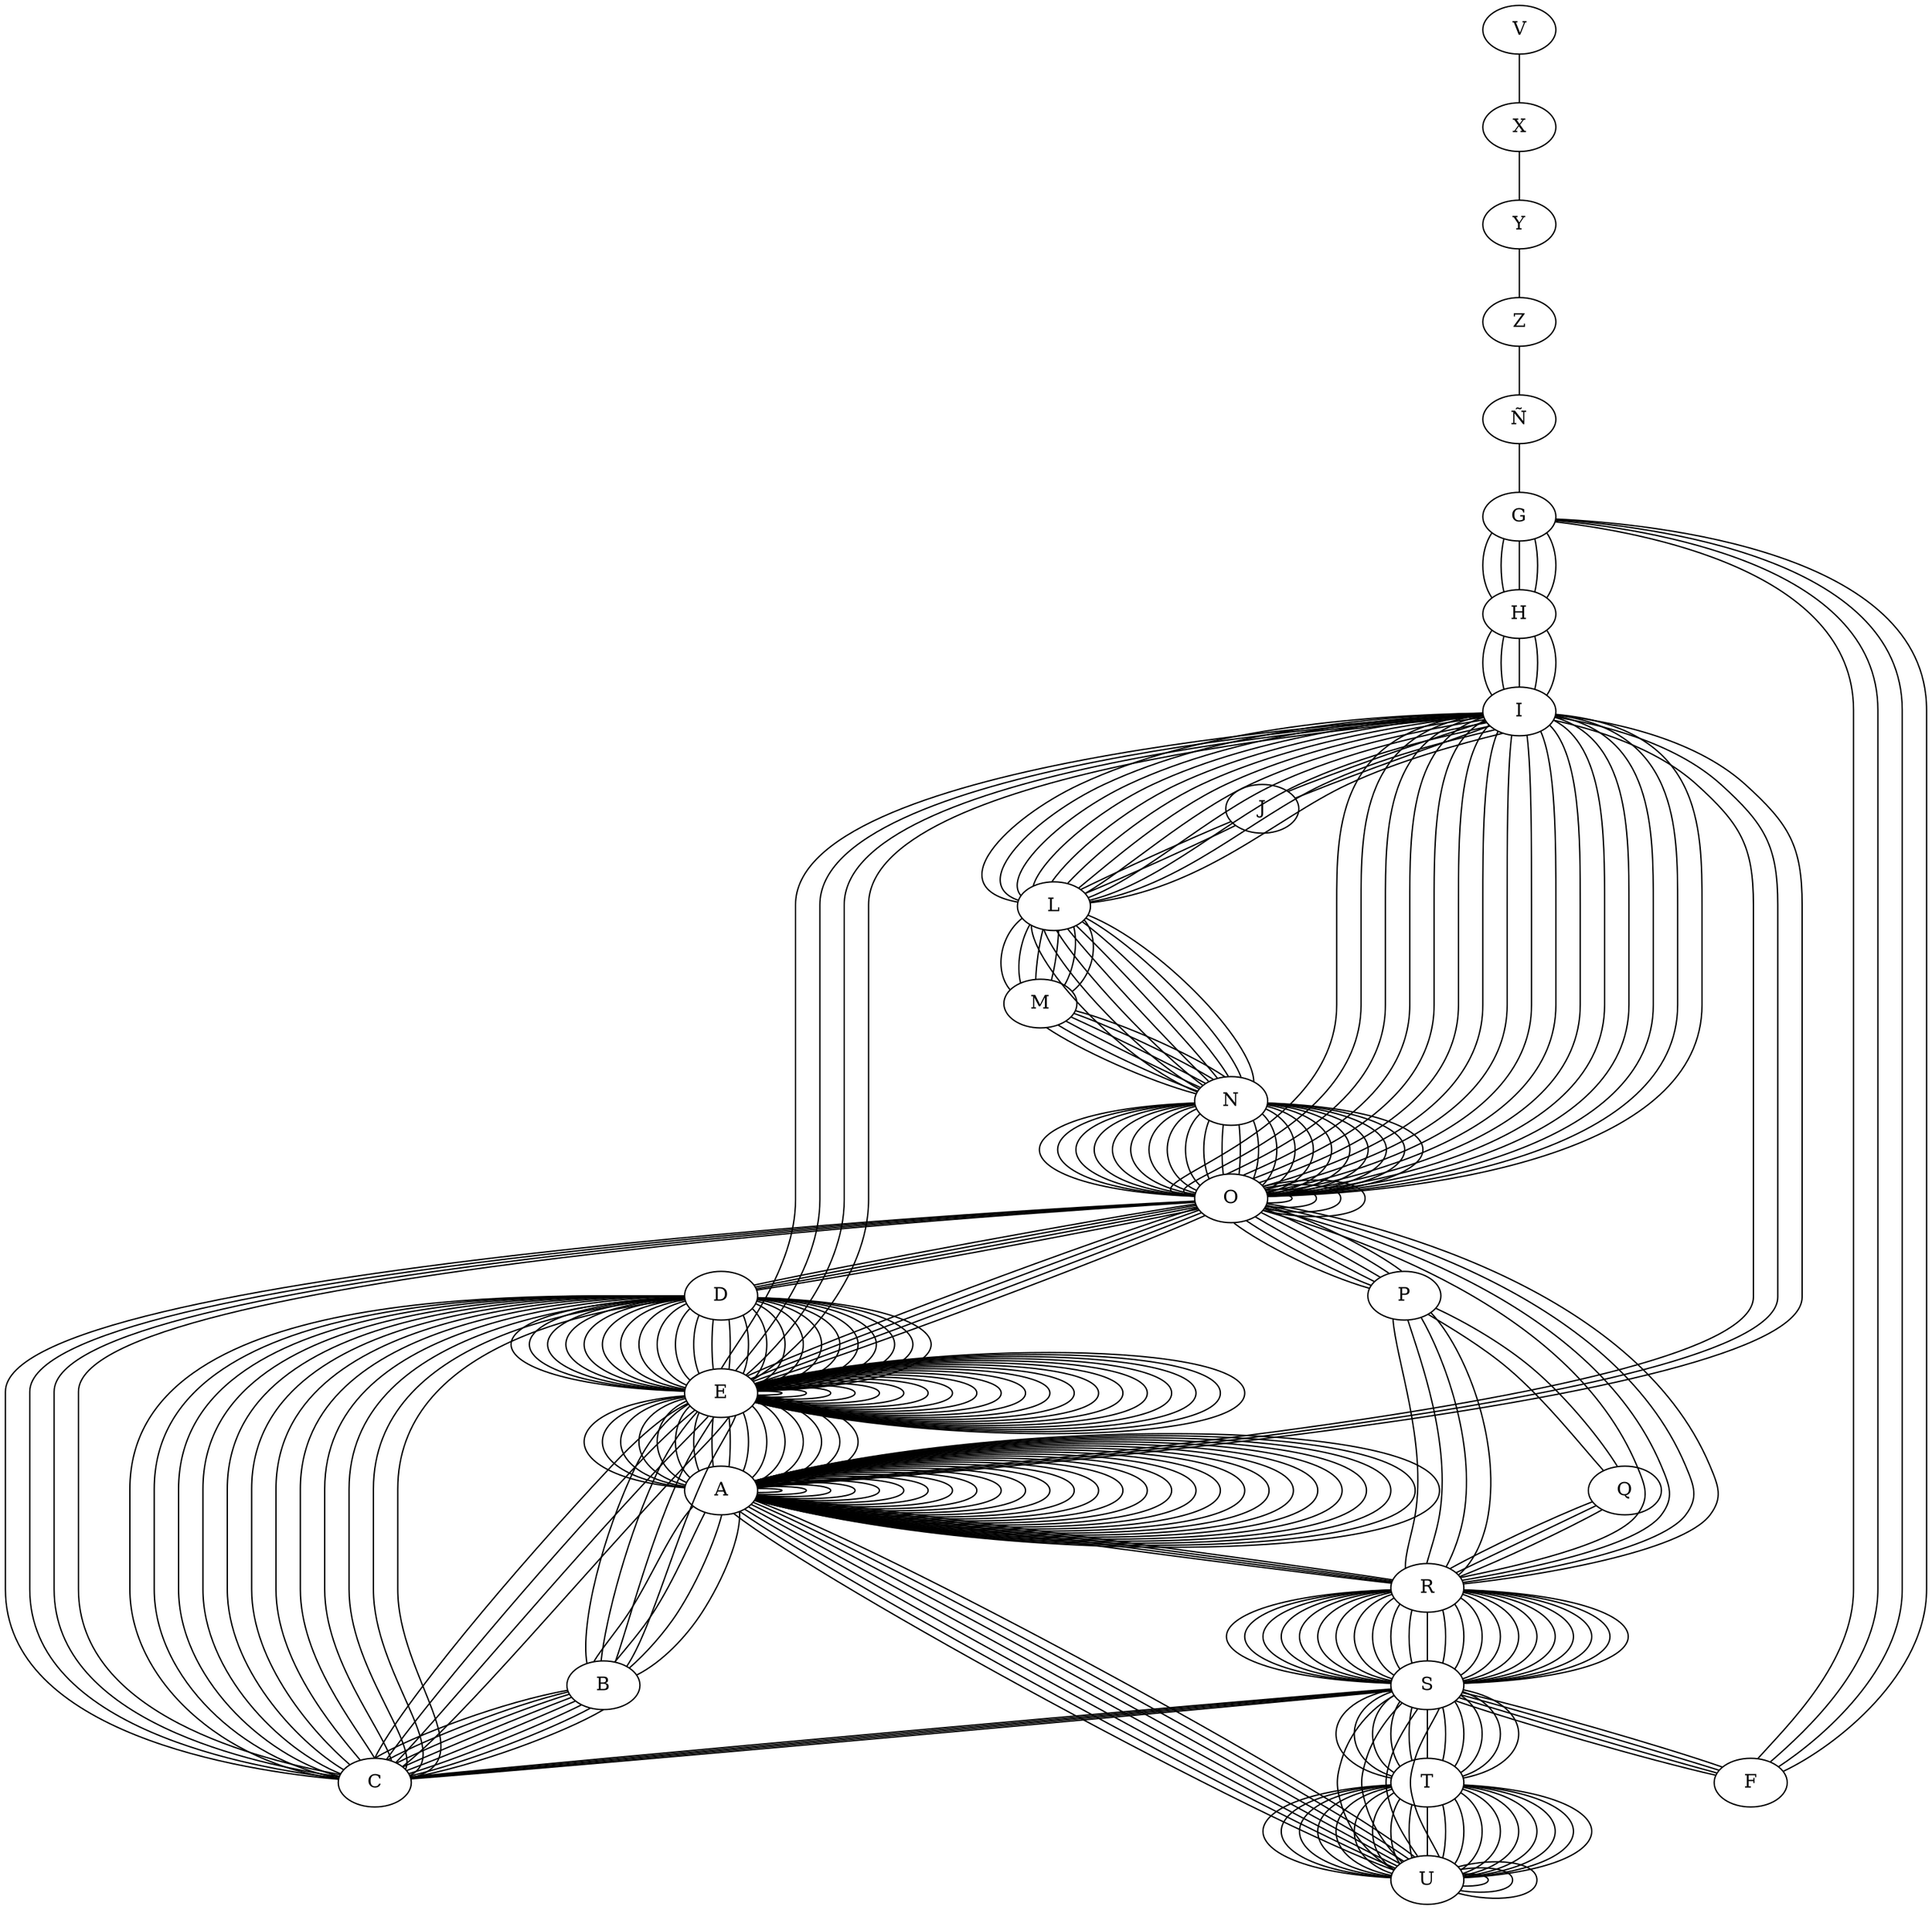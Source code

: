 graph G{
V;
X;
Y;
Z;
Ñ;
G;
H;
I;
J;
L;
M;
N;
O;
P;
Q;
R;
S;
T;
U;
U;
A;
I;
L;
M;
N;
O;
P;
R;
S;
T;
U;
S;
T;
U;
T;
U;
A;
R;
S;
R;
S;
F;
G;
H;
I;
L;
N;
O;
R;
S;
C;
D;
E;
I;
L;
N;
O;
N;
O;
I;
O;
I;
O;
C;
D;
E;
O;
O;
D;
E;
D;
E;
B;
C;
D;
E;
A;
B;
C;
E;
E;
A;
E;
E;
E;
E;
E;
A;
A;
A;
A;
A;
A;
A;
A;
I;
J;
L;
M;
N;
O;
P;
Q;
R;
S;
T;
U;
U;
A;
I;
L;
M;
N;
O;
P;
R;
S;
T;
U;
S;
T;
U;
T;
U;
A;
R;
S;
R;
S;
F;
G;
H;
I;
L;
N;
O;
R;
S;
C;
D;
E;
I;
L;
N;
O;
N;
O;
I;
O;
I;
O;
C;
D;
E;
O;
O;
D;
E;
D;
E;
B;
C;
D;
E;
A;
B;
C;
E;
E;
A;
E;
E;
E;
E;
E;
A;
A;
A;
A;
A;
A;
A;
A;
Q;
R;
S;
T;
U;
U;
A;
I;
L;
M;
N;
O;
P;
R;
S;
T;
U;
S;
T;
U;
T;
U;
A;
R;
S;
R;
S;
F;
G;
H;
I;
L;
N;
O;
R;
S;
C;
D;
E;
I;
L;
N;
O;
N;
O;
I;
O;
I;
O;
C;
D;
E;
O;
O;
D;
E;
D;
E;
B;
C;
D;
E;
A;
B;
C;
E;
E;
A;
E;
E;
E;
E;
E;
A;
A;
A;
A;
A;
A;
A;
A;
I;
L;
M;
N;
O;
P;
R;
S;
T;
U;
S;
T;
U;
T;
U;
A;
R;
S;
R;
S;
F;
G;
H;
I;
L;
N;
O;
R;
S;
C;
D;
E;
I;
L;
N;
O;
N;
O;
I;
O;
I;
O;
C;
D;
E;
O;
O;
D;
E;
D;
E;
B;
C;
D;
E;
A;
B;
C;
E;
E;
A;
E;
E;
E;
E;
E;
A;
A;
A;
A;
A;
A;
A;
A;
V--X;
X--Y;
Y--Z;
Z--Ñ;
Ñ--G;
G--H;
H--I;
I--J;
J--L;
L--M;
M--N;
N--O;
O--P;
P--Q;
Q--R;
R--S;
S--T;
T--U;
U--U;
U--A;
A--I;
I--L;
L--M;
M--N;
N--O;
O--P;
P--R;
R--S;
S--T;
T--U;
U--S;
S--T;
T--U;
U--T;
T--U;
U--A;
A--R;
R--S;
S--R;
R--S;
S--F;
F--G;
G--H;
H--I;
I--L;
L--N;
N--O;
O--R;
R--S;
S--C;
C--D;
D--E;
E--I;
I--L;
L--N;
N--O;
O--N;
N--O;
O--I;
I--O;
O--I;
I--O;
O--C;
C--D;
D--E;
E--O;
O--O;
O--D;
D--E;
E--D;
D--E;
E--B;
B--C;
C--D;
D--E;
E--A;
A--B;
B--C;
C--E;
E--E;
E--A;
A--E;
E--E;
E--E;
E--E;
E--E;
E--A;
A--A;
A--A;
A--A;
A--A;
A--A;
A--A;
A--A;
I--J;
J--L;
L--M;
M--N;
N--O;
O--P;
P--Q;
Q--R;
R--S;
S--T;
T--U;
U--U;
U--A;
A--I;
I--L;
L--M;
M--N;
N--O;
O--P;
P--R;
R--S;
S--T;
T--U;
U--S;
S--T;
T--U;
U--T;
T--U;
U--A;
A--R;
R--S;
S--R;
R--S;
S--F;
F--G;
G--H;
H--I;
I--L;
L--N;
N--O;
O--R;
R--S;
S--C;
C--D;
D--E;
E--I;
I--L;
L--N;
N--O;
O--N;
N--O;
O--I;
I--O;
O--I;
I--O;
O--C;
C--D;
D--E;
E--O;
O--O;
O--D;
D--E;
E--D;
D--E;
E--B;
B--C;
C--D;
D--E;
E--A;
A--B;
B--C;
C--E;
E--E;
E--A;
A--E;
E--E;
E--E;
E--E;
E--E;
E--A;
A--A;
A--A;
A--A;
A--A;
A--A;
A--A;
A--A;
Q--R;
R--S;
S--T;
T--U;
U--U;
U--A;
A--I;
I--L;
L--M;
M--N;
N--O;
O--P;
P--R;
R--S;
S--T;
T--U;
U--S;
S--T;
T--U;
U--T;
T--U;
U--A;
A--R;
R--S;
S--R;
R--S;
S--F;
F--G;
G--H;
H--I;
I--L;
L--N;
N--O;
O--R;
R--S;
S--C;
C--D;
D--E;
E--I;
I--L;
L--N;
N--O;
O--N;
N--O;
O--I;
I--O;
O--I;
I--O;
O--C;
C--D;
D--E;
E--O;
O--O;
O--D;
D--E;
E--D;
D--E;
E--B;
B--C;
C--D;
D--E;
E--A;
A--B;
B--C;
C--E;
E--E;
E--A;
A--E;
E--E;
E--E;
E--E;
E--E;
E--A;
A--A;
A--A;
A--A;
A--A;
A--A;
A--A;
A--A;
I--L;
L--M;
M--N;
N--O;
O--P;
P--R;
R--S;
S--T;
T--U;
U--S;
S--T;
T--U;
U--T;
T--U;
U--A;
A--R;
R--S;
S--R;
R--S;
S--F;
F--G;
G--H;
H--I;
I--L;
L--N;
N--O;
O--R;
R--S;
S--C;
C--D;
D--E;
E--I;
I--L;
L--N;
N--O;
O--N;
N--O;
O--I;
I--O;
O--I;
I--O;
O--C;
C--D;
D--E;
E--O;
O--O;
O--D;
D--E;
E--D;
D--E;
E--B;
B--C;
C--D;
D--E;
E--A;
A--B;
B--C;
C--E;
E--E;
E--A;
A--E;
E--E;
E--E;
E--E;
E--E;
E--A;
A--A;
A--A;
A--A;
A--A;
A--A;
A--A;
A--A;
}